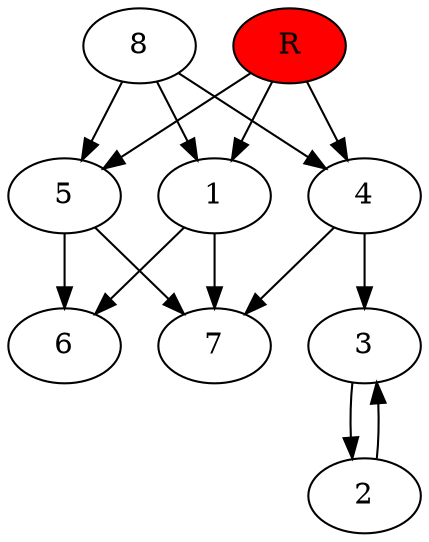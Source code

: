 digraph prb39103 {
	1
	2
	3
	4
	5
	6
	7
	8
	R [fillcolor="#ff0000" style=filled]
	1 -> 6
	1 -> 7
	2 -> 3
	3 -> 2
	4 -> 3
	4 -> 7
	5 -> 6
	5 -> 7
	8 -> 1
	8 -> 4
	8 -> 5
	R -> 1
	R -> 4
	R -> 5
}
